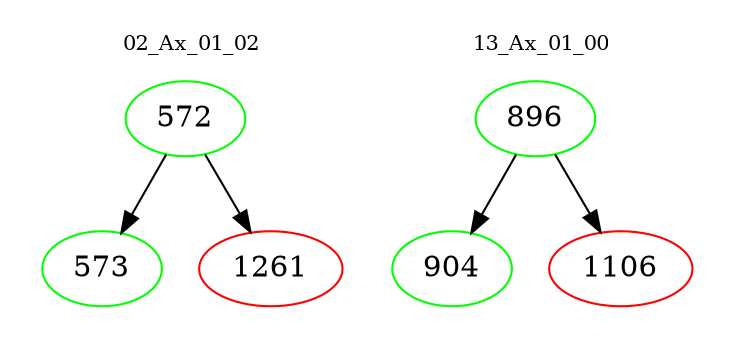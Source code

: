 digraph{
subgraph cluster_0 {
color = white
label = "02_Ax_01_02";
fontsize=10;
T0_572 [label="572", color="green"]
T0_572 -> T0_573 [color="black"]
T0_573 [label="573", color="green"]
T0_572 -> T0_1261 [color="black"]
T0_1261 [label="1261", color="red"]
}
subgraph cluster_1 {
color = white
label = "13_Ax_01_00";
fontsize=10;
T1_896 [label="896", color="green"]
T1_896 -> T1_904 [color="black"]
T1_904 [label="904", color="green"]
T1_896 -> T1_1106 [color="black"]
T1_1106 [label="1106", color="red"]
}
}
